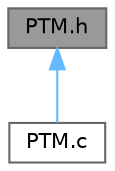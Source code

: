 digraph "PTM.h"
{
 // LATEX_PDF_SIZE
  bgcolor="transparent";
  edge [fontname=Helvetica,fontsize=10,labelfontname=Helvetica,labelfontsize=10];
  node [fontname=Helvetica,fontsize=10,shape=box,height=0.2,width=0.4];
  Node1 [id="Node000001",label="PTM.h",height=0.2,width=0.4,color="gray40", fillcolor="grey60", style="filled", fontcolor="black",tooltip="Header file for the Periodic Timer Module (PTM) for Holtek MCUs. This file defines the macros and fun..."];
  Node1 -> Node2 [id="edge3_Node000001_Node000002",dir="back",color="steelblue1",style="solid",tooltip=" "];
  Node2 [id="Node000002",label="PTM.c",height=0.2,width=0.4,color="grey40", fillcolor="white", style="filled",URL="$_p_t_m_8c.html",tooltip="Implementation file for the PTM (Pulse Timer Module) for Holtek MCUs. This file contains the definiti..."];
}
